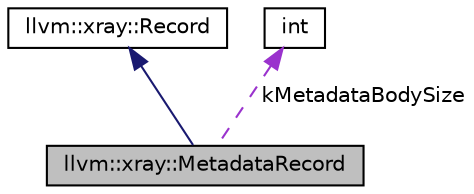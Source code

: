 digraph "llvm::xray::MetadataRecord"
{
 // LATEX_PDF_SIZE
  bgcolor="transparent";
  edge [fontname="Helvetica",fontsize="10",labelfontname="Helvetica",labelfontsize="10"];
  node [fontname="Helvetica",fontsize="10",shape="box"];
  Node1 [label="llvm::xray::MetadataRecord",height=0.2,width=0.4,color="black", fillcolor="grey75", style="filled", fontcolor="black",tooltip=" "];
  Node2 -> Node1 [dir="back",color="midnightblue",fontsize="10",style="solid",fontname="Helvetica"];
  Node2 [label="llvm::xray::Record",height=0.2,width=0.4,color="black",URL="$classllvm_1_1xray_1_1Record.html",tooltip=" "];
  Node3 -> Node1 [dir="back",color="darkorchid3",fontsize="10",style="dashed",label=" kMetadataBodySize" ,fontname="Helvetica"];
  Node3 [label="int",height=0.2,width=0.4,color="black",tooltip=" "];
}
